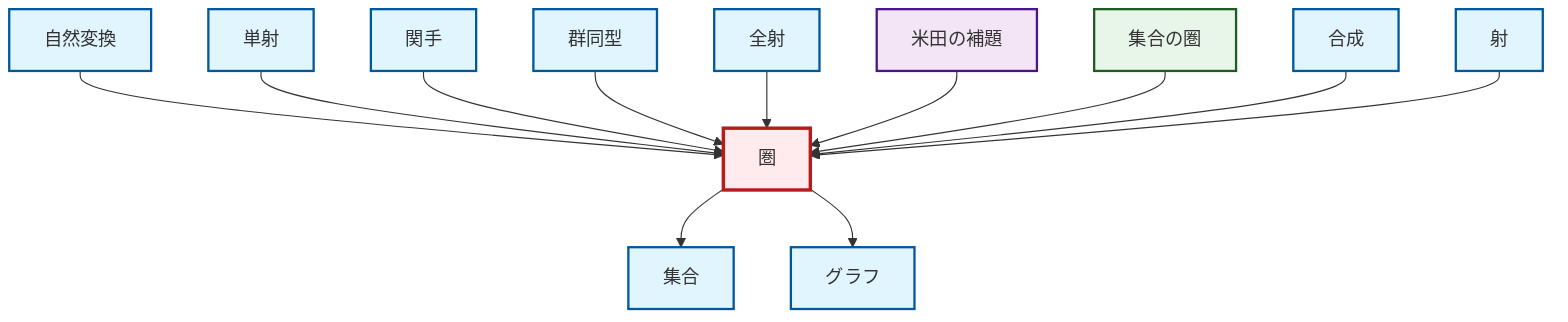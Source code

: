 graph TD
    classDef definition fill:#e1f5fe,stroke:#01579b,stroke-width:2px
    classDef theorem fill:#f3e5f5,stroke:#4a148c,stroke-width:2px
    classDef axiom fill:#fff3e0,stroke:#e65100,stroke-width:2px
    classDef example fill:#e8f5e9,stroke:#1b5e20,stroke-width:2px
    classDef current fill:#ffebee,stroke:#b71c1c,stroke-width:3px
    def-isomorphism["群同型"]:::definition
    def-natural-transformation["自然変換"]:::definition
    def-functor["関手"]:::definition
    def-epimorphism["全射"]:::definition
    def-morphism["射"]:::definition
    ex-set-category["集合の圏"]:::example
    def-set["集合"]:::definition
    def-monomorphism["単射"]:::definition
    thm-yoneda["米田の補題"]:::theorem
    def-category["圏"]:::definition
    def-composition["合成"]:::definition
    def-graph["グラフ"]:::definition
    def-natural-transformation --> def-category
    def-category --> def-set
    def-monomorphism --> def-category
    def-functor --> def-category
    def-isomorphism --> def-category
    def-epimorphism --> def-category
    thm-yoneda --> def-category
    def-category --> def-graph
    ex-set-category --> def-category
    def-composition --> def-category
    def-morphism --> def-category
    class def-category current